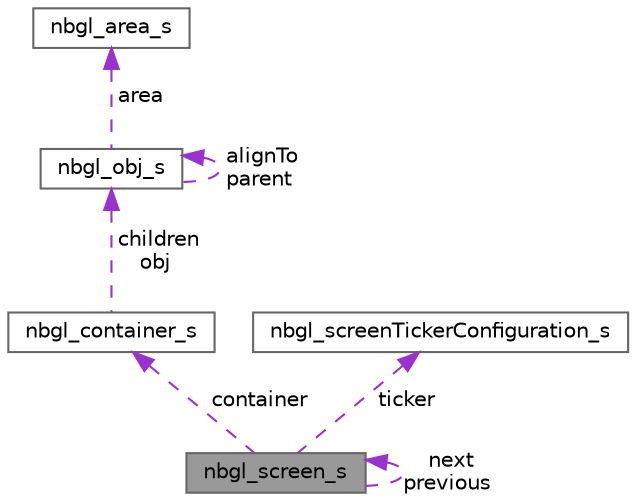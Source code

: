 digraph "nbgl_screen_s"
{
 // LATEX_PDF_SIZE
  bgcolor="transparent";
  edge [fontname=Helvetica,fontsize=10,labelfontname=Helvetica,labelfontsize=10];
  node [fontname=Helvetica,fontsize=10,shape=box,height=0.2,width=0.4];
  Node1 [label="nbgl_screen_s",height=0.2,width=0.4,color="gray40", fillcolor="grey60", style="filled", fontcolor="black",tooltip="struct to represent a screen (SCREEN type)"];
  Node2 -> Node1 [dir="back",color="darkorchid3",style="dashed",label=" container" ];
  Node2 [label="nbgl_container_s",height=0.2,width=0.4,color="gray40", fillcolor="white", style="filled",URL="$structnbgl__container__s.html",tooltip="struct to represent a container (CONTAINER type)"];
  Node3 -> Node2 [dir="back",color="darkorchid3",style="dashed",label=" children\nobj" ];
  Node3 [label="nbgl_obj_s",height=0.2,width=0.4,color="gray40", fillcolor="white", style="filled",URL="$structnbgl__obj__s.html",tooltip="Common structure for all graphical objects."];
  Node4 -> Node3 [dir="back",color="darkorchid3",style="dashed",label=" area" ];
  Node4 [label="nbgl_area_s",height=0.2,width=0.4,color="gray40", fillcolor="white", style="filled",URL="$structnbgl__area__s.html",tooltip="Represents a rectangle area of the screen."];
  Node3 -> Node3 [dir="back",color="darkorchid3",style="dashed",label=" alignTo\nparent" ];
  Node5 -> Node1 [dir="back",color="darkorchid3",style="dashed",label=" ticker" ];
  Node5 [label="nbgl_screenTickerConfiguration_s",height=0.2,width=0.4,color="gray40", fillcolor="white", style="filled",URL="$structnbgl__screenTickerConfiguration__s.html",tooltip="struct to configure a screen layer"];
  Node1 -> Node1 [dir="back",color="darkorchid3",style="dashed",label=" next\nprevious" ];
}
